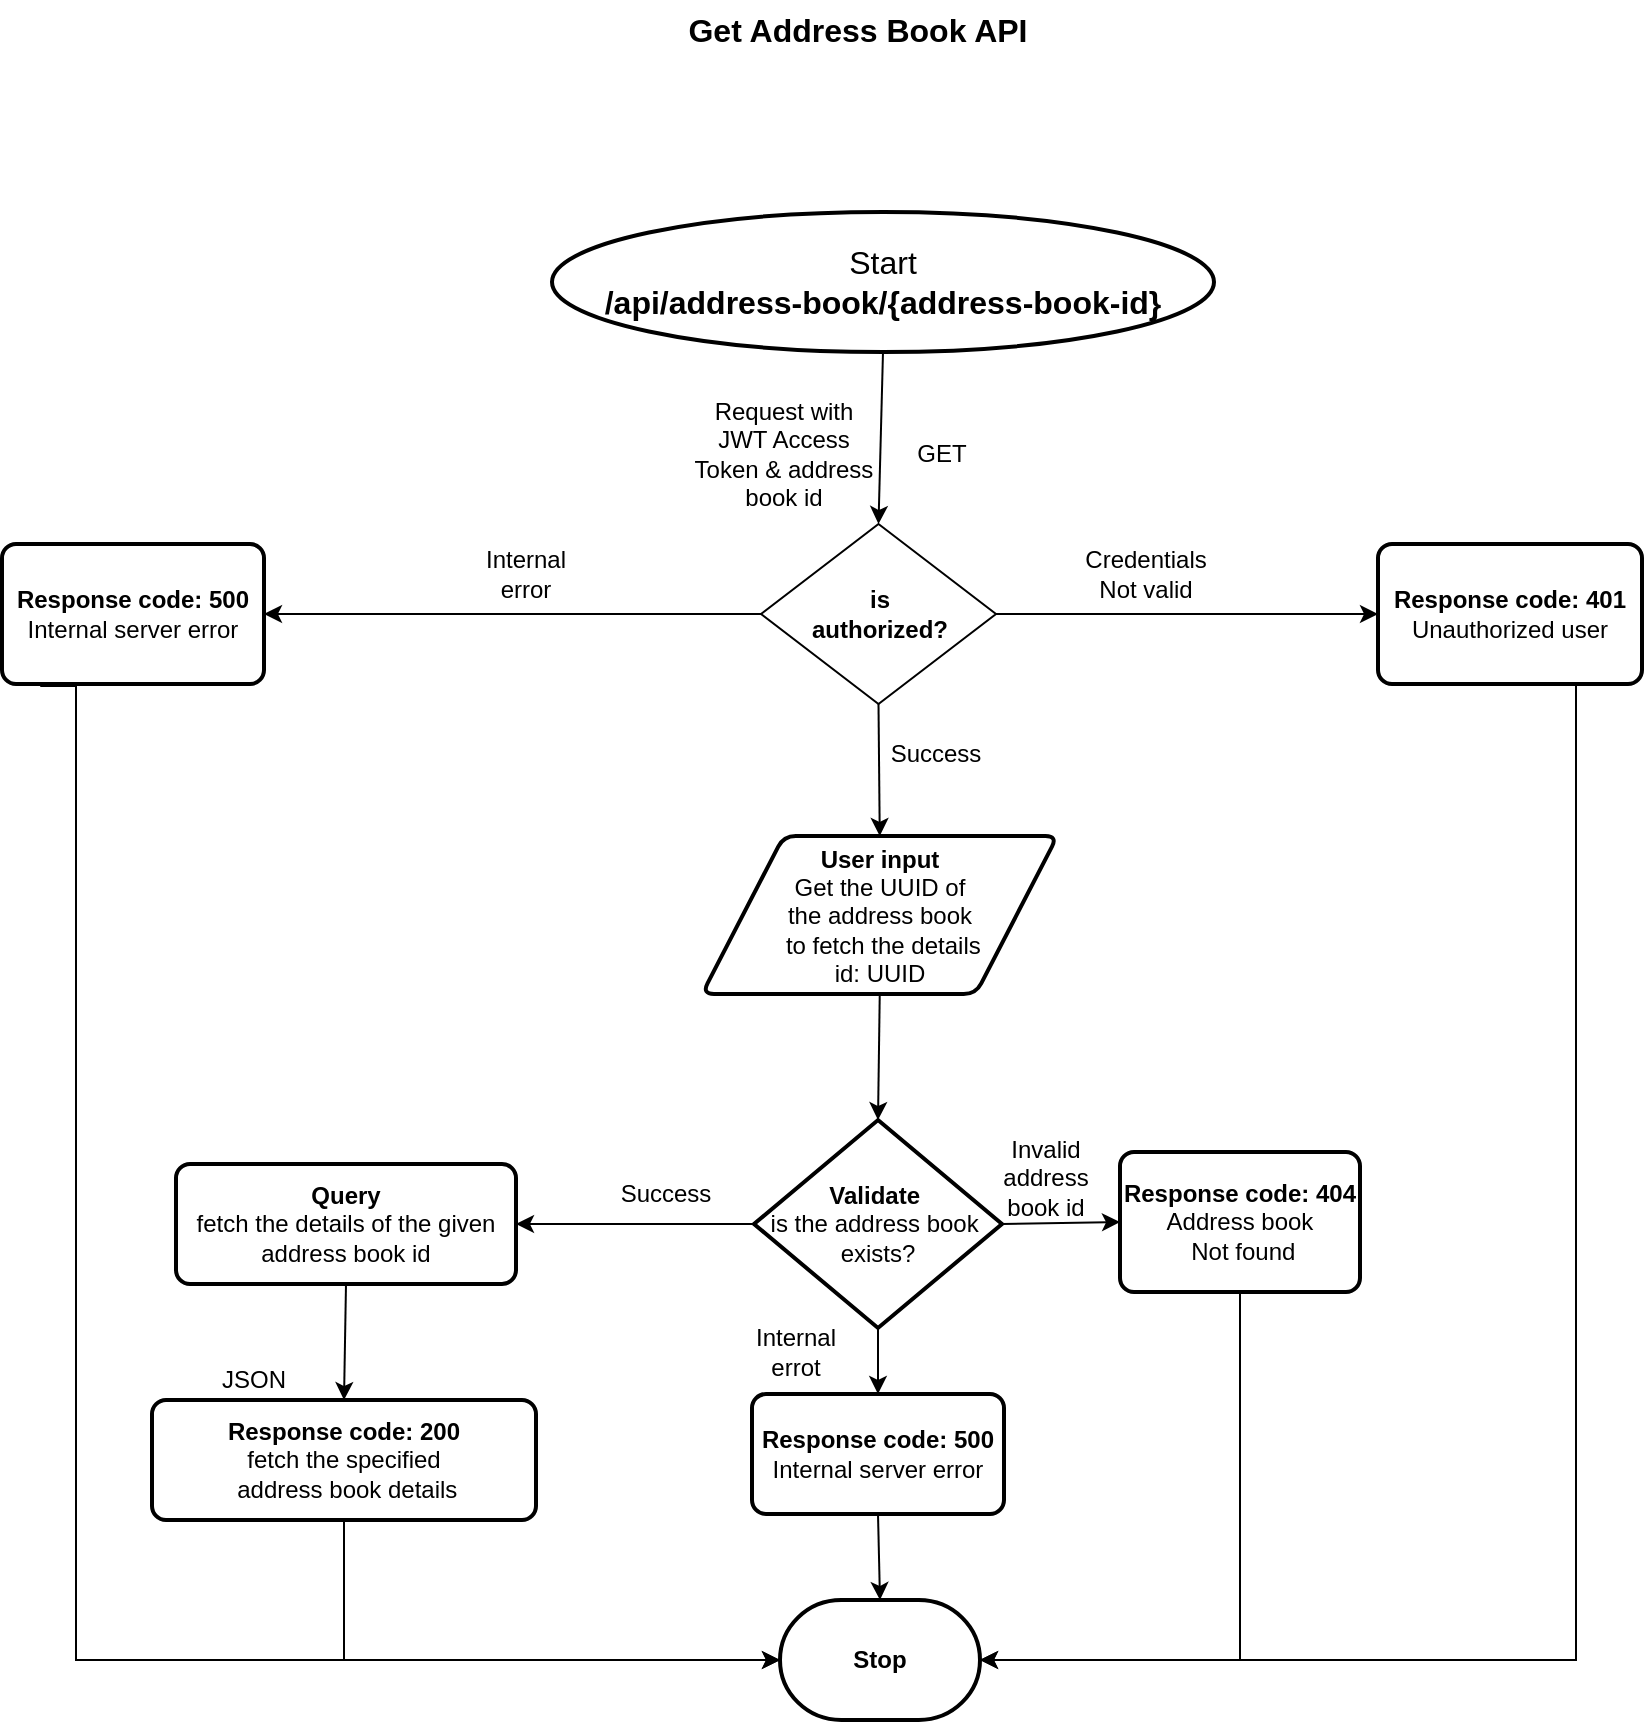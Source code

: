 <mxfile version="21.1.1" type="device">
  <diagram name="Page-1" id="JCEGxdFOgvOAtDUVBZYm">
    <mxGraphModel dx="687" dy="767" grid="1" gridSize="10" guides="1" tooltips="1" connect="1" arrows="1" fold="1" page="1" pageScale="1" pageWidth="850" pageHeight="1100" math="0" shadow="0">
      <root>
        <mxCell id="0" />
        <mxCell id="1" parent="0" />
        <mxCell id="HDsGMQWWcjxy8k_yasPS-3" value="Start&lt;br&gt;&lt;b&gt;/api/address-book/{address-book-id}&lt;/b&gt;" style="strokeWidth=2;html=1;shape=mxgraph.flowchart.start_2;whiteSpace=wrap;fontSize=16;" parent="1" vertex="1">
          <mxGeometry x="285" y="169" width="331" height="70" as="geometry" />
        </mxCell>
        <mxCell id="HDsGMQWWcjxy8k_yasPS-5" value="&lt;b&gt;Get Address Book API&lt;/b&gt;" style="text;html=1;strokeColor=none;fillColor=none;align=center;verticalAlign=middle;whiteSpace=wrap;rounded=0;fontSize=16;" parent="1" vertex="1">
          <mxGeometry x="348" y="63" width="180" height="30" as="geometry" />
        </mxCell>
        <mxCell id="EYC9fkPbg9VFHotwS5kU-1" value="&lt;b&gt;is&lt;br&gt;authorized?&lt;/b&gt;" style="rhombus;whiteSpace=wrap;html=1;" vertex="1" parent="1">
          <mxGeometry x="389.5" y="325" width="117.5" height="90" as="geometry" />
        </mxCell>
        <mxCell id="EYC9fkPbg9VFHotwS5kU-2" value="&lt;b&gt;User input&lt;br&gt;&lt;/b&gt;Get the UUID of &lt;br&gt;the address book&lt;br&gt;&amp;nbsp;to fetch the details&lt;br&gt;id: UUID" style="shape=parallelogram;html=1;strokeWidth=2;perimeter=parallelogramPerimeter;whiteSpace=wrap;rounded=1;arcSize=12;size=0.23;" vertex="1" parent="1">
          <mxGeometry x="360" y="481" width="177.75" height="79" as="geometry" />
        </mxCell>
        <mxCell id="EYC9fkPbg9VFHotwS5kU-3" value="&lt;b&gt;Response code: 401&lt;/b&gt;&lt;br&gt;Unauthorized user" style="rounded=1;whiteSpace=wrap;html=1;absoluteArcSize=1;arcSize=14;strokeWidth=2;" vertex="1" parent="1">
          <mxGeometry x="698" y="335" width="132" height="70" as="geometry" />
        </mxCell>
        <mxCell id="EYC9fkPbg9VFHotwS5kU-4" value="&lt;b&gt;Validate&lt;/b&gt;&amp;nbsp;&lt;br&gt;is the address book&amp;nbsp;&lt;br&gt;exists?" style="strokeWidth=2;html=1;shape=mxgraph.flowchart.decision;whiteSpace=wrap;" vertex="1" parent="1">
          <mxGeometry x="386" y="623" width="124" height="104" as="geometry" />
        </mxCell>
        <mxCell id="EYC9fkPbg9VFHotwS5kU-5" value="&lt;b&gt;Response code: 404&lt;/b&gt;&lt;br&gt;Address book&lt;br&gt;&amp;nbsp;Not found" style="rounded=1;whiteSpace=wrap;html=1;absoluteArcSize=1;arcSize=14;strokeWidth=2;" vertex="1" parent="1">
          <mxGeometry x="569" y="639" width="120" height="70" as="geometry" />
        </mxCell>
        <mxCell id="EYC9fkPbg9VFHotwS5kU-6" value="&lt;b&gt;Query&lt;/b&gt;&lt;br&gt;fetch the details of the given address book id" style="rounded=1;whiteSpace=wrap;html=1;absoluteArcSize=1;arcSize=14;strokeWidth=2;" vertex="1" parent="1">
          <mxGeometry x="97" y="645" width="170" height="60" as="geometry" />
        </mxCell>
        <mxCell id="EYC9fkPbg9VFHotwS5kU-7" value="&lt;span&gt;Response code: 200&lt;br&gt;&lt;span style=&quot;font-weight: 400;&quot;&gt;fetch the specified&lt;br&gt;&amp;nbsp;address book details&lt;/span&gt;&lt;br&gt;&lt;/span&gt;" style="rounded=1;whiteSpace=wrap;html=1;absoluteArcSize=1;arcSize=14;strokeWidth=2;fontStyle=1" vertex="1" parent="1">
          <mxGeometry x="85" y="763" width="192" height="60" as="geometry" />
        </mxCell>
        <mxCell id="EYC9fkPbg9VFHotwS5kU-8" value="JSON" style="text;html=1;strokeColor=none;fillColor=none;align=center;verticalAlign=middle;whiteSpace=wrap;rounded=0;" vertex="1" parent="1">
          <mxGeometry x="106" y="738" width="60" height="30" as="geometry" />
        </mxCell>
        <mxCell id="EYC9fkPbg9VFHotwS5kU-9" value="" style="endArrow=classic;html=1;rounded=0;entryX=0.5;entryY=0;entryDx=0;entryDy=0;exitX=0.5;exitY=1;exitDx=0;exitDy=0;exitPerimeter=0;" edge="1" parent="1" target="EYC9fkPbg9VFHotwS5kU-1" source="HDsGMQWWcjxy8k_yasPS-3">
          <mxGeometry width="50" height="50" relative="1" as="geometry">
            <mxPoint x="420" y="260" as="sourcePoint" />
            <mxPoint x="448.25" y="325" as="targetPoint" />
          </mxGeometry>
        </mxCell>
        <mxCell id="EYC9fkPbg9VFHotwS5kU-10" value="" style="endArrow=classic;html=1;rounded=0;exitX=0.5;exitY=1;exitDx=0;exitDy=0;entryX=0.5;entryY=0;entryDx=0;entryDy=0;" edge="1" parent="1" source="EYC9fkPbg9VFHotwS5kU-1" target="EYC9fkPbg9VFHotwS5kU-2">
          <mxGeometry width="50" height="50" relative="1" as="geometry">
            <mxPoint x="382" y="515" as="sourcePoint" />
            <mxPoint x="432" y="465" as="targetPoint" />
          </mxGeometry>
        </mxCell>
        <mxCell id="EYC9fkPbg9VFHotwS5kU-11" value="" style="endArrow=classic;html=1;rounded=0;exitX=0.5;exitY=1;exitDx=0;exitDy=0;entryX=0.5;entryY=0;entryDx=0;entryDy=0;entryPerimeter=0;" edge="1" parent="1" source="EYC9fkPbg9VFHotwS5kU-2" target="EYC9fkPbg9VFHotwS5kU-4">
          <mxGeometry width="50" height="50" relative="1" as="geometry">
            <mxPoint x="382" y="515" as="sourcePoint" />
            <mxPoint x="432" y="465" as="targetPoint" />
          </mxGeometry>
        </mxCell>
        <mxCell id="EYC9fkPbg9VFHotwS5kU-12" value="" style="endArrow=classic;html=1;rounded=0;exitX=0;exitY=0.5;exitDx=0;exitDy=0;exitPerimeter=0;entryX=1;entryY=0.5;entryDx=0;entryDy=0;" edge="1" parent="1" source="EYC9fkPbg9VFHotwS5kU-4" target="EYC9fkPbg9VFHotwS5kU-6">
          <mxGeometry width="50" height="50" relative="1" as="geometry">
            <mxPoint x="382" y="515" as="sourcePoint" />
            <mxPoint x="432" y="465" as="targetPoint" />
          </mxGeometry>
        </mxCell>
        <mxCell id="EYC9fkPbg9VFHotwS5kU-13" value="" style="endArrow=classic;html=1;rounded=0;exitX=1;exitY=0.5;exitDx=0;exitDy=0;entryX=0;entryY=0.5;entryDx=0;entryDy=0;" edge="1" parent="1" source="EYC9fkPbg9VFHotwS5kU-1" target="EYC9fkPbg9VFHotwS5kU-3">
          <mxGeometry width="50" height="50" relative="1" as="geometry">
            <mxPoint x="382" y="515" as="sourcePoint" />
            <mxPoint x="432" y="465" as="targetPoint" />
          </mxGeometry>
        </mxCell>
        <mxCell id="EYC9fkPbg9VFHotwS5kU-14" value="" style="endArrow=classic;html=1;rounded=0;exitX=1;exitY=0.5;exitDx=0;exitDy=0;exitPerimeter=0;entryX=0;entryY=0.5;entryDx=0;entryDy=0;" edge="1" parent="1" source="EYC9fkPbg9VFHotwS5kU-4" target="EYC9fkPbg9VFHotwS5kU-5">
          <mxGeometry width="50" height="50" relative="1" as="geometry">
            <mxPoint x="382" y="515" as="sourcePoint" />
            <mxPoint x="432" y="465" as="targetPoint" />
          </mxGeometry>
        </mxCell>
        <mxCell id="EYC9fkPbg9VFHotwS5kU-15" value="Credentials&lt;br&gt;Not valid" style="text;html=1;strokeColor=none;fillColor=none;align=center;verticalAlign=middle;whiteSpace=wrap;rounded=0;" vertex="1" parent="1">
          <mxGeometry x="552" y="335" width="60" height="30" as="geometry" />
        </mxCell>
        <mxCell id="EYC9fkPbg9VFHotwS5kU-16" value="Success" style="text;html=1;strokeColor=none;fillColor=none;align=center;verticalAlign=middle;whiteSpace=wrap;rounded=0;" vertex="1" parent="1">
          <mxGeometry x="447" y="425" width="60" height="30" as="geometry" />
        </mxCell>
        <mxCell id="EYC9fkPbg9VFHotwS5kU-17" value="&lt;b&gt;Response code: 500&lt;/b&gt;&lt;br&gt;Internal server error" style="rounded=1;whiteSpace=wrap;html=1;absoluteArcSize=1;arcSize=14;strokeWidth=2;" vertex="1" parent="1">
          <mxGeometry x="10" y="335" width="131" height="70" as="geometry" />
        </mxCell>
        <mxCell id="EYC9fkPbg9VFHotwS5kU-18" value="" style="endArrow=classic;html=1;rounded=0;exitX=0;exitY=0.5;exitDx=0;exitDy=0;entryX=1;entryY=0.5;entryDx=0;entryDy=0;" edge="1" parent="1" source="EYC9fkPbg9VFHotwS5kU-1" target="EYC9fkPbg9VFHotwS5kU-17">
          <mxGeometry width="50" height="50" relative="1" as="geometry">
            <mxPoint x="572" y="605" as="sourcePoint" />
            <mxPoint x="622" y="555" as="targetPoint" />
          </mxGeometry>
        </mxCell>
        <mxCell id="EYC9fkPbg9VFHotwS5kU-19" value="" style="endArrow=classic;html=1;rounded=0;entryX=0;entryY=0.5;entryDx=0;entryDy=0;entryPerimeter=0;edgeStyle=elbowEdgeStyle;exitX=0.146;exitY=1.015;exitDx=0;exitDy=0;exitPerimeter=0;" edge="1" parent="1" source="EYC9fkPbg9VFHotwS5kU-17" target="EYC9fkPbg9VFHotwS5kU-20">
          <mxGeometry width="50" height="50" relative="1" as="geometry">
            <mxPoint x="47" y="405" as="sourcePoint" />
            <mxPoint x="47" y="775" as="targetPoint" />
            <Array as="points">
              <mxPoint x="47" y="655" />
            </Array>
          </mxGeometry>
        </mxCell>
        <mxCell id="EYC9fkPbg9VFHotwS5kU-20" value="&lt;b&gt;Stop&lt;/b&gt;" style="strokeWidth=2;html=1;shape=mxgraph.flowchart.terminator;whiteSpace=wrap;" vertex="1" parent="1">
          <mxGeometry x="399" y="863" width="100" height="60" as="geometry" />
        </mxCell>
        <mxCell id="EYC9fkPbg9VFHotwS5kU-21" value="" style="endArrow=classic;html=1;rounded=0;exitX=0.5;exitY=1;exitDx=0;exitDy=0;exitPerimeter=0;entryX=0.5;entryY=0;entryDx=0;entryDy=0;entryPerimeter=0;" edge="1" parent="1" source="EYC9fkPbg9VFHotwS5kU-23" target="EYC9fkPbg9VFHotwS5kU-20">
          <mxGeometry width="50" height="50" relative="1" as="geometry">
            <mxPoint x="572" y="595" as="sourcePoint" />
            <mxPoint x="622" y="545" as="targetPoint" />
          </mxGeometry>
        </mxCell>
        <mxCell id="EYC9fkPbg9VFHotwS5kU-22" value="" style="endArrow=classic;html=1;rounded=0;exitX=0.5;exitY=1;exitDx=0;exitDy=0;exitPerimeter=0;entryX=0.5;entryY=0;entryDx=0;entryDy=0;entryPerimeter=0;" edge="1" parent="1" source="EYC9fkPbg9VFHotwS5kU-4" target="EYC9fkPbg9VFHotwS5kU-23">
          <mxGeometry width="50" height="50" relative="1" as="geometry">
            <mxPoint x="449" y="724" as="sourcePoint" />
            <mxPoint x="449" y="863" as="targetPoint" />
          </mxGeometry>
        </mxCell>
        <mxCell id="EYC9fkPbg9VFHotwS5kU-23" value="&lt;b&gt;Response code: 500&lt;/b&gt;&lt;br&gt;Internal server error" style="rounded=1;whiteSpace=wrap;html=1;absoluteArcSize=1;arcSize=14;strokeWidth=2;" vertex="1" parent="1">
          <mxGeometry x="385" y="760" width="126" height="60" as="geometry" />
        </mxCell>
        <mxCell id="EYC9fkPbg9VFHotwS5kU-24" value="" style="endArrow=classic;html=1;rounded=0;exitX=0.5;exitY=1;exitDx=0;exitDy=0;entryX=1;entryY=0.5;entryDx=0;entryDy=0;entryPerimeter=0;edgeStyle=orthogonalEdgeStyle;" edge="1" parent="1" source="EYC9fkPbg9VFHotwS5kU-5" target="EYC9fkPbg9VFHotwS5kU-20">
          <mxGeometry width="50" height="50" relative="1" as="geometry">
            <mxPoint x="572" y="595" as="sourcePoint" />
            <mxPoint x="622" y="545" as="targetPoint" />
          </mxGeometry>
        </mxCell>
        <mxCell id="EYC9fkPbg9VFHotwS5kU-25" value="" style="endArrow=classic;html=1;rounded=0;exitX=0.75;exitY=1;exitDx=0;exitDy=0;entryX=1;entryY=0.5;entryDx=0;entryDy=0;entryPerimeter=0;edgeStyle=orthogonalEdgeStyle;" edge="1" parent="1" source="EYC9fkPbg9VFHotwS5kU-3" target="EYC9fkPbg9VFHotwS5kU-20">
          <mxGeometry width="50" height="50" relative="1" as="geometry">
            <mxPoint x="562" y="605" as="sourcePoint" />
            <mxPoint x="612" y="555" as="targetPoint" />
          </mxGeometry>
        </mxCell>
        <mxCell id="EYC9fkPbg9VFHotwS5kU-26" value="Success" style="text;html=1;strokeColor=none;fillColor=none;align=center;verticalAlign=middle;whiteSpace=wrap;rounded=0;" vertex="1" parent="1">
          <mxGeometry x="312" y="645" width="60" height="30" as="geometry" />
        </mxCell>
        <mxCell id="EYC9fkPbg9VFHotwS5kU-27" value="Invalid address book id" style="text;html=1;strokeColor=none;fillColor=none;align=center;verticalAlign=middle;whiteSpace=wrap;rounded=0;" vertex="1" parent="1">
          <mxGeometry x="502" y="637" width="60" height="30" as="geometry" />
        </mxCell>
        <mxCell id="EYC9fkPbg9VFHotwS5kU-28" value="Internal error" style="text;html=1;strokeColor=none;fillColor=none;align=center;verticalAlign=middle;whiteSpace=wrap;rounded=0;" vertex="1" parent="1">
          <mxGeometry x="242" y="335" width="60" height="30" as="geometry" />
        </mxCell>
        <mxCell id="EYC9fkPbg9VFHotwS5kU-29" value="Internal errot" style="text;html=1;strokeColor=none;fillColor=none;align=center;verticalAlign=middle;whiteSpace=wrap;rounded=0;" vertex="1" parent="1">
          <mxGeometry x="377" y="724" width="60" height="30" as="geometry" />
        </mxCell>
        <mxCell id="EYC9fkPbg9VFHotwS5kU-30" value="GET" style="text;html=1;strokeColor=none;fillColor=none;align=center;verticalAlign=middle;whiteSpace=wrap;rounded=0;" vertex="1" parent="1">
          <mxGeometry x="450.25" y="275" width="60" height="30" as="geometry" />
        </mxCell>
        <mxCell id="EYC9fkPbg9VFHotwS5kU-31" value="Request with&lt;br&gt;JWT Access Token &amp;amp; address book id" style="text;html=1;strokeColor=none;fillColor=none;align=center;verticalAlign=middle;whiteSpace=wrap;rounded=0;" vertex="1" parent="1">
          <mxGeometry x="352" y="275" width="98.25" height="30" as="geometry" />
        </mxCell>
        <mxCell id="EYC9fkPbg9VFHotwS5kU-32" value="" style="endArrow=classic;html=1;rounded=0;entryX=0;entryY=0.5;entryDx=0;entryDy=0;entryPerimeter=0;exitX=0.5;exitY=1;exitDx=0;exitDy=0;edgeStyle=orthogonalEdgeStyle;" edge="1" parent="1" source="EYC9fkPbg9VFHotwS5kU-7" target="EYC9fkPbg9VFHotwS5kU-20">
          <mxGeometry width="50" height="50" relative="1" as="geometry">
            <mxPoint x="182" y="865" as="sourcePoint" />
            <mxPoint x="342" y="645" as="targetPoint" />
          </mxGeometry>
        </mxCell>
        <mxCell id="EYC9fkPbg9VFHotwS5kU-33" value="" style="endArrow=classic;html=1;rounded=0;exitX=0.5;exitY=1;exitDx=0;exitDy=0;entryX=0.5;entryY=0;entryDx=0;entryDy=0;" edge="1" parent="1" source="EYC9fkPbg9VFHotwS5kU-6" target="EYC9fkPbg9VFHotwS5kU-7">
          <mxGeometry width="50" height="50" relative="1" as="geometry">
            <mxPoint x="302" y="695" as="sourcePoint" />
            <mxPoint x="352" y="645" as="targetPoint" />
          </mxGeometry>
        </mxCell>
      </root>
    </mxGraphModel>
  </diagram>
</mxfile>
